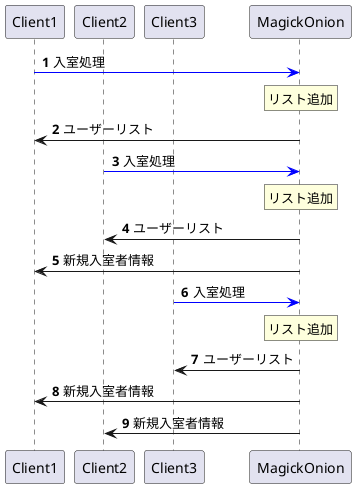@startuml
'https://plantuml.com/sequence-diagram

participant Client1
participant Client2
participant Client3
participant MagickOnion

autonumber

Client1 -[#blue]> MagickOnion : 入室処理
rnote over MagickOnion : リスト追加
Client1 <- MagickOnion : ユーザーリスト

Client2 -[#blue]> MagickOnion : 入室処理
rnote over MagickOnion : リスト追加
Client2 <- MagickOnion : ユーザーリスト
Client1 <- MagickOnion : 新規入室者情報

Client3 -[#blue]> MagickOnion : 入室処理
rnote over MagickOnion : リスト追加
Client3 <- MagickOnion : ユーザーリスト
Client1 <- MagickOnion : 新規入室者情報
Client2 <- MagickOnion : 新規入室者情報

@enduml